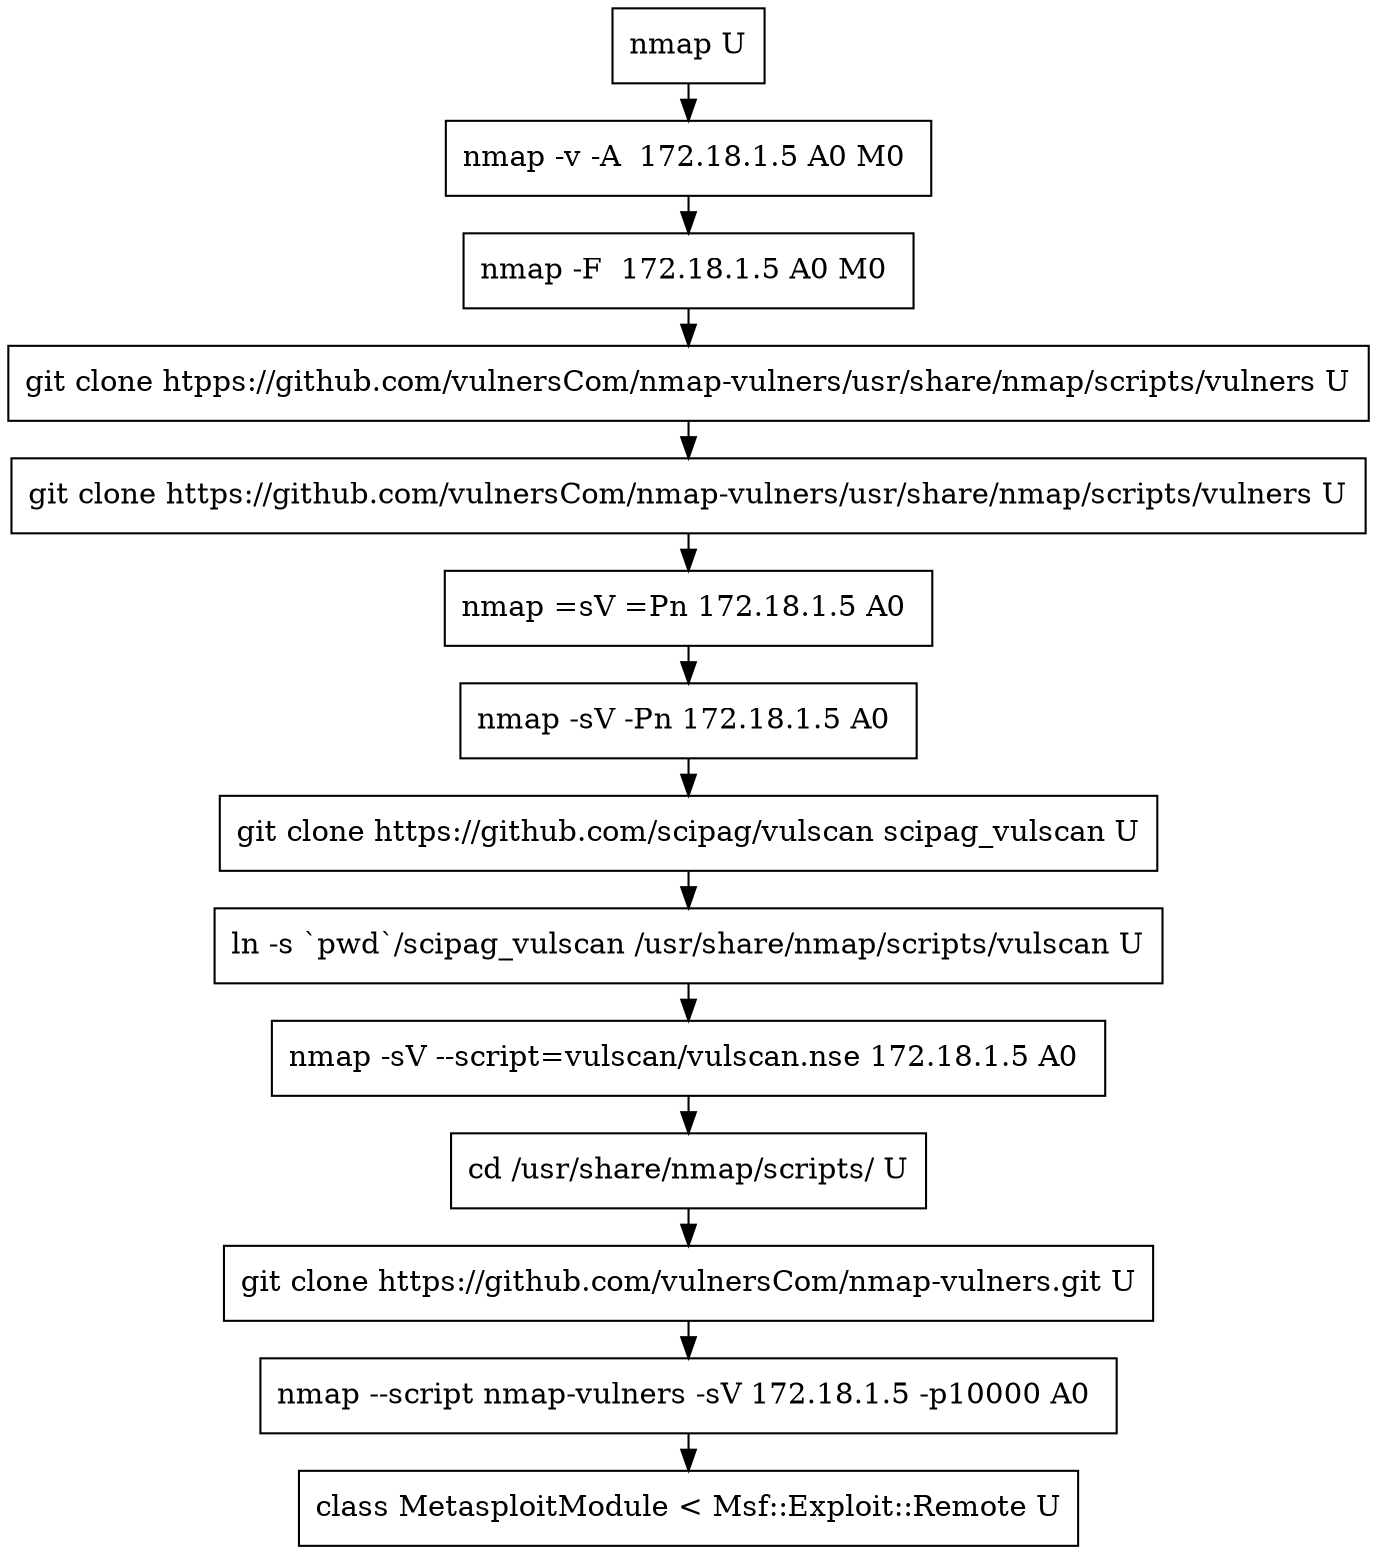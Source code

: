 // creating graph for user: 50
digraph {
	node [shape=box]
	0 [label="nmap U"]
	1 [label="nmap -v -A  172.18.1.5 A0 M0 "]
	2 [label="nmap -F  172.18.1.5 A0 M0 "]
	3 [label="git clone htpps://github.com/vulnersCom/nmap-vulners/usr/share/nmap/scripts/vulners U"]
	4 [label="git clone https://github.com/vulnersCom/nmap-vulners/usr/share/nmap/scripts/vulners U"]
	5 [label="nmap =sV =Pn 172.18.1.5 A0 "]
	6 [label="nmap -sV -Pn 172.18.1.5 A0 "]
	7 [label="git clone https://github.com/scipag/vulscan scipag_vulscan U"]
	8 [label="ln -s `pwd`/scipag_vulscan /usr/share/nmap/scripts/vulscan U"]
	9 [label="nmap -sV --script=vulscan/vulscan.nse 172.18.1.5 A0 "]
	10 [label="cd /usr/share/nmap/scripts/ U"]
	11 [label="git clone https://github.com/vulnersCom/nmap-vulners.git U"]
	12 [label="nmap --script nmap-vulners -sV 172.18.1.5 -p10000 A0 "]
	13 [label="class MetasploitModule < Msf::Exploit::Remote U"]
	0 -> 1 [constraint=false]
	1 -> 2 [constraint=false]
	2 -> 3 [constraint=false]
	3 -> 4 [constraint=false]
	4 -> 5 [constraint=false]
	5 -> 6 [constraint=false]
	6 -> 7 [constraint=false]
	7 -> 8 [constraint=false]
	8 -> 9 [constraint=false]
	9 -> 10 [constraint=false]
	10 -> 11 [constraint=false]
	11 -> 12 [constraint=false]
	12 -> 13 [constraint=false]
	rankdir=LR
}
